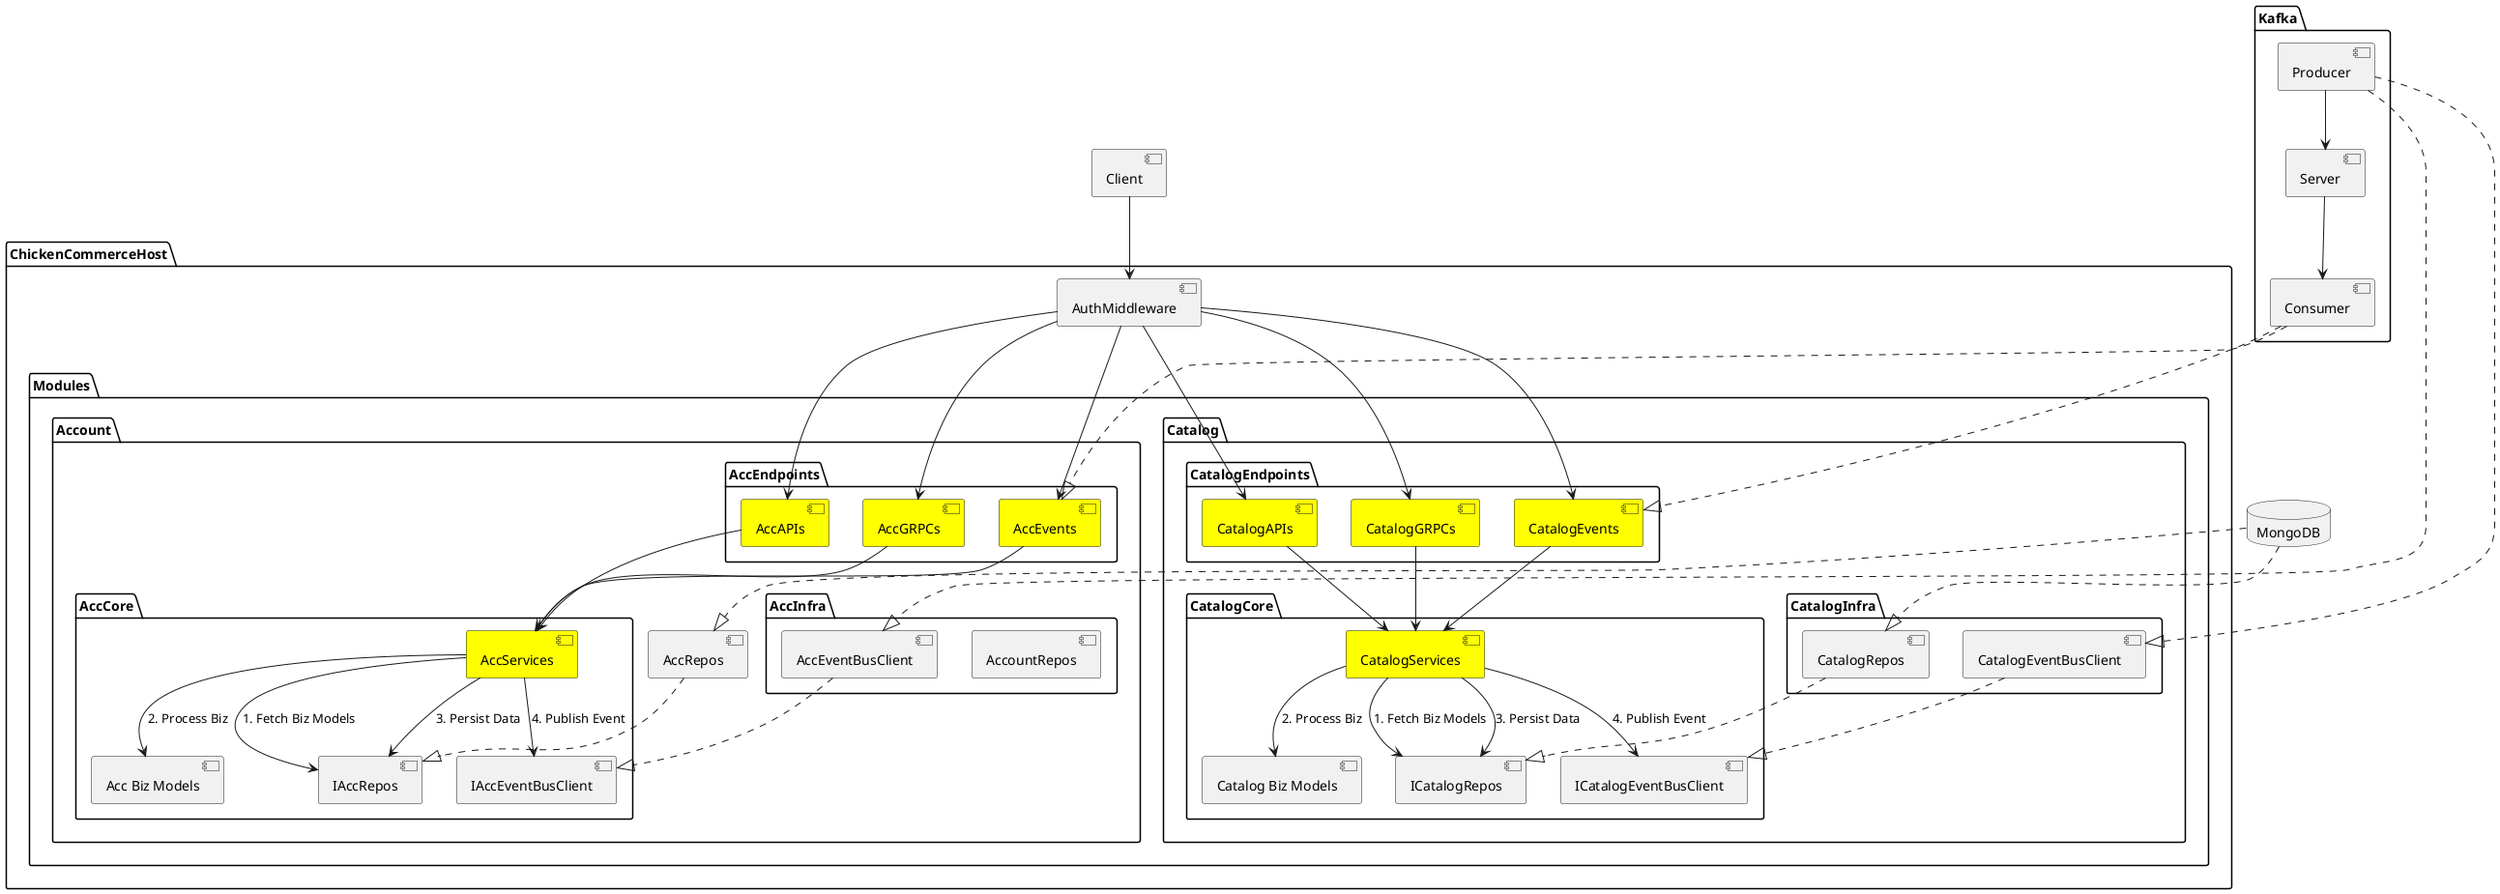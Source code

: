 # PlantUML Editor
# Authors:
#   Huyen Minh Nguyen (Fresher Developer)
# Contributors:
#   Viet Pham (Newbie)

@startuml ChickenCommerce
package ChickenCommerceHost {

  [AuthMiddleware]

  package Modules {

    package Account {

      package AccInfra {
        [AccountRepos]
        [AccEventBusClient]
      }

      package AccEndpoints {
        [AccAPIs] #Yellow
        [AccGRPCs] #Yellow
        [AccEvents] #Yellow
      }

      package AccCore {
        [AccServices] #Yellow
        [IAccEventBusClient]
        [Acc Biz Models]
        [IAccRepos]
      }

      [AccAPIs] --> [AccServices]
      [AccGRPCs] --> [AccServices]
      [AccEvents] --> [AccServices]

      [AccServices] --> [IAccRepos] : 1. Fetch Biz Models
      [AccServices] --> [Acc Biz Models] : 2. Process Biz
      [AccServices] --> [IAccRepos] : 3. Persist Data
      [AccServices] --> [IAccEventBusClient] : 4. Publish Event

      [AccRepos] ..|> [IAccRepos]
      [AccEventBusClient] ..|> [IAccEventBusClient]
    }

    package Catalog {

      package CatalogInfra {
        [CatalogRepos]
        [CatalogEventBusClient]
      }

      package CatalogEndpoints {
        [CatalogAPIs] #Yellow
        [CatalogGRPCs] #Yellow
        [CatalogEvents] #Yellow
      }

      package CatalogCore {
        [CatalogServices] #Yellow
        [ICatalogEventBusClient]
        [Catalog Biz Models]
        [ICatalogRepos]
      }

      [CatalogAPIs] --> [CatalogServices]
      [CatalogGRPCs] --> [CatalogServices]
      [CatalogEvents] --> [CatalogServices]

      [CatalogServices] --> [ICatalogRepos] : 1. Fetch Biz Models
      [CatalogServices] --> [Catalog Biz Models] : 2. Process Biz
      [CatalogServices] --> [ICatalogRepos] : 3. Persist Data
      [CatalogServices] --> [ICatalogEventBusClient] : 4. Publish Event

      [CatalogRepos] ..|> [ICatalogRepos]
      [CatalogEventBusClient] ..|> [ICatalogEventBusClient]
    }

  }
}

[Client]
Client --> [AuthMiddleware]

[AuthMiddleware] --> [AccAPIs]
[AuthMiddleware] --> [AccGRPCs]
[AuthMiddleware] --> [AccEvents]
[AuthMiddleware] --> [CatalogAPIs]
[AuthMiddleware] --> [CatalogGRPCs]
[AuthMiddleware] --> [CatalogEvents]

package Kafka {
  [Producer]
  [Consumer]
  [Server]

  [Producer] --> [Server]
  [Server] --> [Consumer]

  [Producer] ..|> [AccEventBusClient]
  [Consumer] ..|> [AccEvents]
  
  [Producer] ..|> [CatalogEventBusClient]
  [Consumer] ..|> [CatalogEvents]
}

database MongoDB
MongoDB ..|> [AccRepos]
MongoDB ..|> [CatalogRepos]

@enduml

